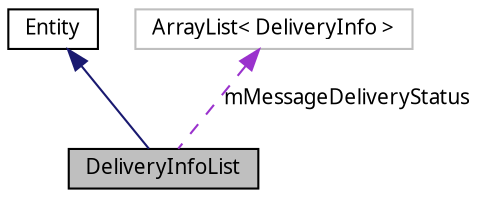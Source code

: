 digraph G
{
  bgcolor="transparent";
  edge [fontname="FreeSans.ttf",fontsize="10",labelfontname="FreeSans.ttf",labelfontsize="10"];
  node [fontname="FreeSans.ttf",fontsize="10",shape=record];
  Node1 [label="DeliveryInfoList",height=0.2,width=0.4,color="black", fillcolor="grey75", style="filled" fontcolor="black"];
  Node2 -> Node1 [dir=back,color="midnightblue",fontsize="10",style="solid",fontname="FreeSans.ttf"];
  Node2 [label="Entity",height=0.2,width=0.4,color="black",URL="$interfacecom_1_1bluevia_1_1android_1_1commons_1_1_entity.html"];
  Node3 -> Node1 [dir=back,color="darkorchid3",fontsize="10",style="dashed",label="mMessageDeliveryStatus",fontname="FreeSans.ttf"];
  Node3 [label="ArrayList\< DeliveryInfo \>",height=0.2,width=0.4,color="grey75"];
}
